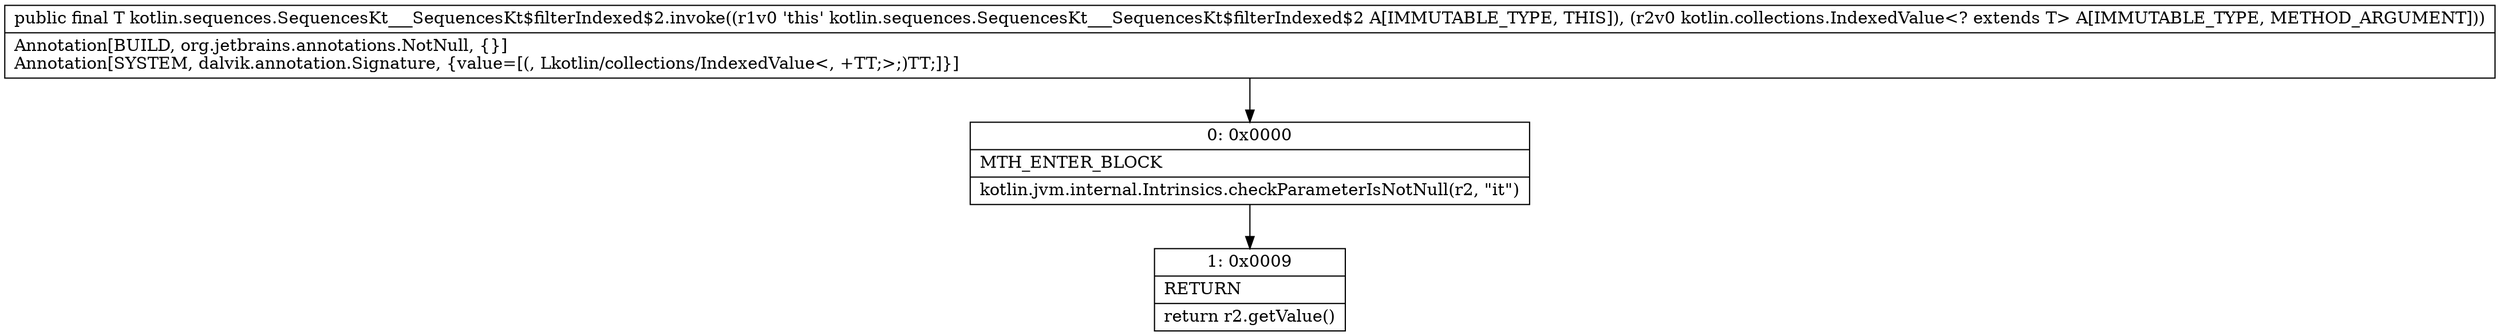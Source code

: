 digraph "CFG forkotlin.sequences.SequencesKt___SequencesKt$filterIndexed$2.invoke(Lkotlin\/collections\/IndexedValue;)Ljava\/lang\/Object;" {
Node_0 [shape=record,label="{0\:\ 0x0000|MTH_ENTER_BLOCK\l|kotlin.jvm.internal.Intrinsics.checkParameterIsNotNull(r2, \"it\")\l}"];
Node_1 [shape=record,label="{1\:\ 0x0009|RETURN\l|return r2.getValue()\l}"];
MethodNode[shape=record,label="{public final T kotlin.sequences.SequencesKt___SequencesKt$filterIndexed$2.invoke((r1v0 'this' kotlin.sequences.SequencesKt___SequencesKt$filterIndexed$2 A[IMMUTABLE_TYPE, THIS]), (r2v0 kotlin.collections.IndexedValue\<? extends T\> A[IMMUTABLE_TYPE, METHOD_ARGUMENT]))  | Annotation[BUILD, org.jetbrains.annotations.NotNull, \{\}]\lAnnotation[SYSTEM, dalvik.annotation.Signature, \{value=[(, Lkotlin\/collections\/IndexedValue\<, +TT;\>;)TT;]\}]\l}"];
MethodNode -> Node_0;
Node_0 -> Node_1;
}

